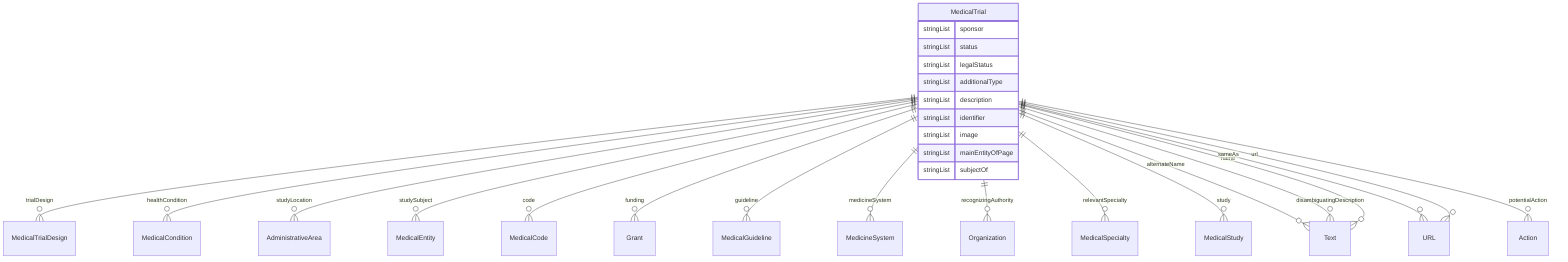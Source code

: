 erDiagram
MedicalTrial {
    stringList sponsor  
    stringList status  
    stringList legalStatus  
    stringList additionalType  
    stringList description  
    stringList identifier  
    stringList image  
    stringList mainEntityOfPage  
    stringList subjectOf  
}

MedicalTrial ||--}o MedicalTrialDesign : "trialDesign"
MedicalTrial ||--}o MedicalCondition : "healthCondition"
MedicalTrial ||--}o AdministrativeArea : "studyLocation"
MedicalTrial ||--}o MedicalEntity : "studySubject"
MedicalTrial ||--}o MedicalCode : "code"
MedicalTrial ||--}o Grant : "funding"
MedicalTrial ||--}o MedicalGuideline : "guideline"
MedicalTrial ||--}o MedicineSystem : "medicineSystem"
MedicalTrial ||--}o Organization : "recognizingAuthority"
MedicalTrial ||--}o MedicalSpecialty : "relevantSpecialty"
MedicalTrial ||--}o MedicalStudy : "study"
MedicalTrial ||--}o Text : "alternateName"
MedicalTrial ||--}o Text : "disambiguatingDescription"
MedicalTrial ||--}o Text : "name"
MedicalTrial ||--}o URL : "sameAs"
MedicalTrial ||--}o Action : "potentialAction"
MedicalTrial ||--}o URL : "url"